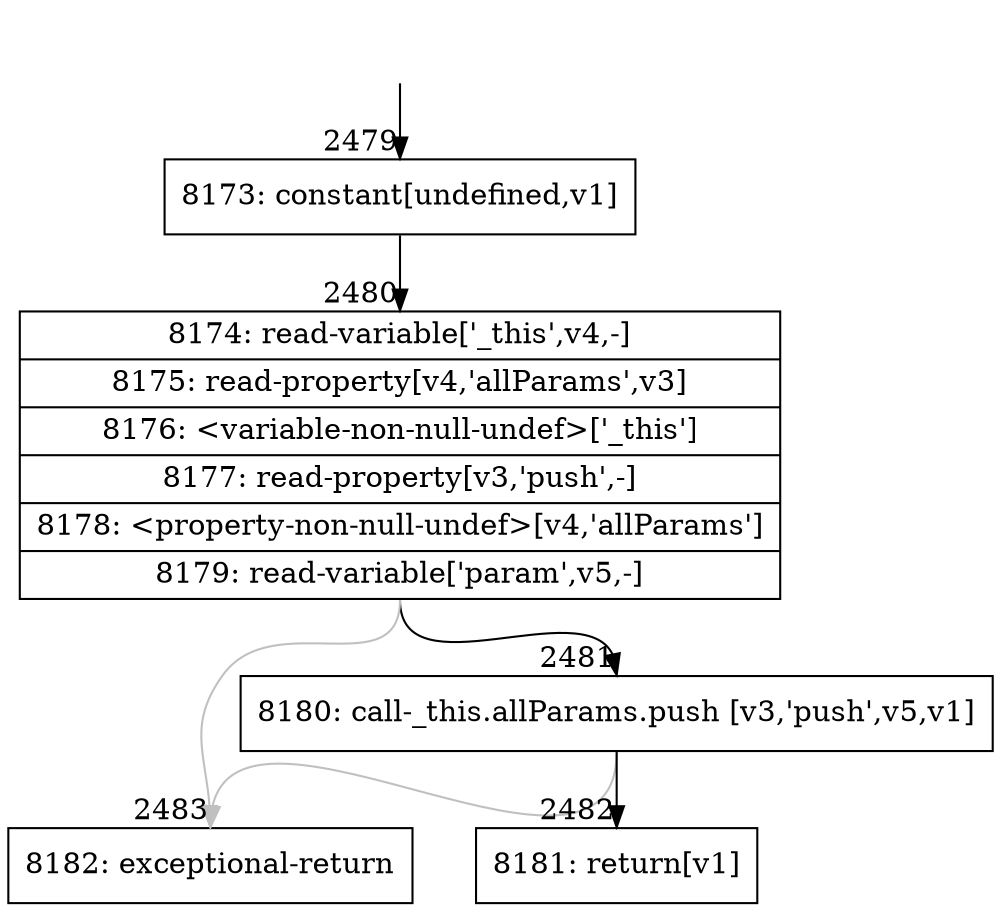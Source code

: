 digraph {
rankdir="TD"
BB_entry196[shape=none,label=""];
BB_entry196 -> BB2479 [tailport=s, headport=n, headlabel="    2479"]
BB2479 [shape=record label="{8173: constant[undefined,v1]}" ] 
BB2479 -> BB2480 [tailport=s, headport=n, headlabel="      2480"]
BB2480 [shape=record label="{8174: read-variable['_this',v4,-]|8175: read-property[v4,'allParams',v3]|8176: \<variable-non-null-undef\>['_this']|8177: read-property[v3,'push',-]|8178: \<property-non-null-undef\>[v4,'allParams']|8179: read-variable['param',v5,-]}" ] 
BB2480 -> BB2481 [tailport=s, headport=n, headlabel="      2481"]
BB2480 -> BB2483 [tailport=s, headport=n, color=gray, headlabel="      2483"]
BB2481 [shape=record label="{8180: call-_this.allParams.push [v3,'push',v5,v1]}" ] 
BB2481 -> BB2482 [tailport=s, headport=n, headlabel="      2482"]
BB2481 -> BB2483 [tailport=s, headport=n, color=gray]
BB2482 [shape=record label="{8181: return[v1]}" ] 
BB2483 [shape=record label="{8182: exceptional-return}" ] 
//#$~ 2207
}
